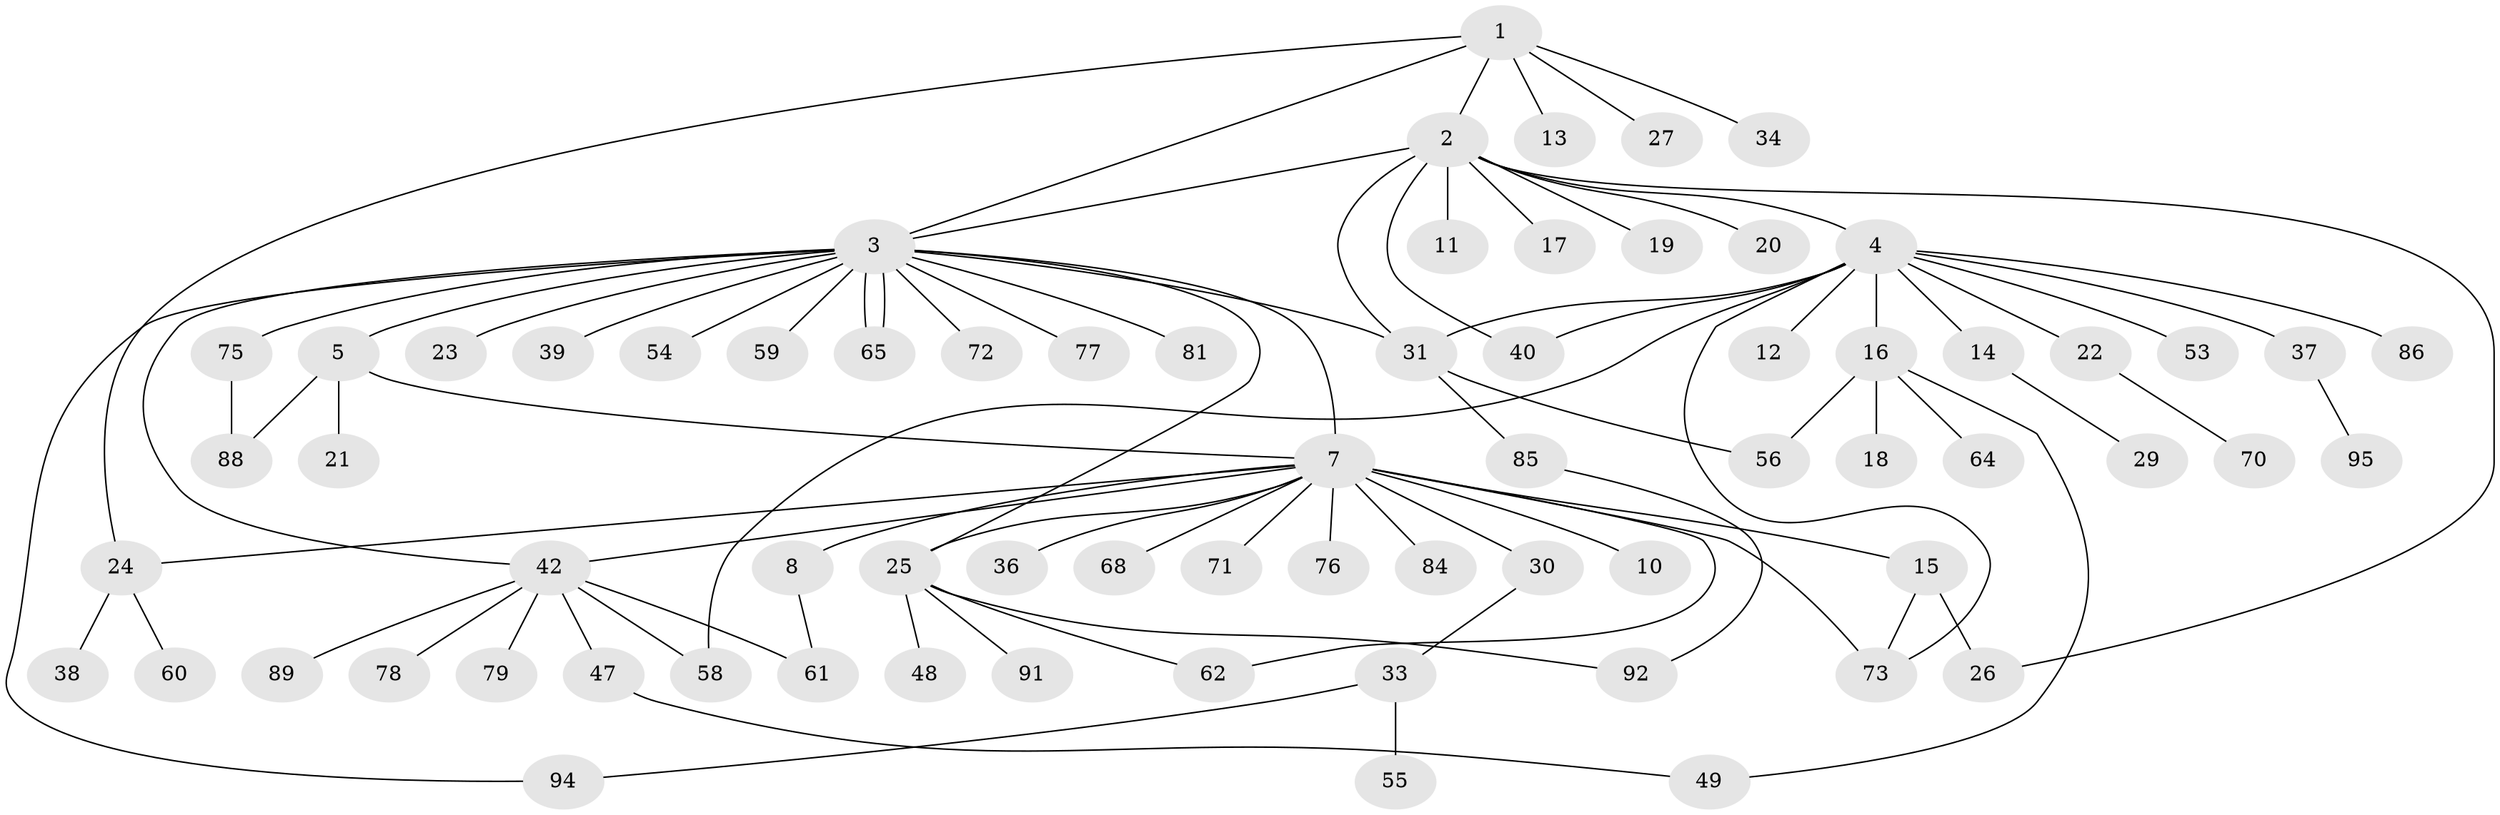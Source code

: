 // original degree distribution, {7: 0.02, 11: 0.01, 17: 0.02, 6: 0.02, 4: 0.04, 3: 0.09, 2: 0.29, 8: 0.01, 1: 0.48, 5: 0.02}
// Generated by graph-tools (version 1.1) at 2025/11/02/21/25 10:11:09]
// undirected, 70 vertices, 89 edges
graph export_dot {
graph [start="1"]
  node [color=gray90,style=filled];
  1 [super="+93"];
  2 [super="+41"];
  3 [super="+6"];
  4 [super="+9"];
  5 [super="+50"];
  7 [super="+74"];
  8 [super="+51"];
  10;
  11;
  12 [super="+46"];
  13;
  14;
  15 [super="+28"];
  16 [super="+32"];
  17 [super="+35"];
  18;
  19;
  20;
  21 [super="+43"];
  22 [super="+44"];
  23;
  24 [super="+57"];
  25 [super="+66"];
  26;
  27;
  29 [super="+99"];
  30;
  31 [super="+45"];
  33;
  34;
  36 [super="+82"];
  37;
  38;
  39;
  40 [super="+80"];
  42 [super="+63"];
  47 [super="+52"];
  48;
  49;
  53;
  54;
  55 [super="+96"];
  56 [super="+69"];
  58 [super="+90"];
  59;
  60;
  61 [super="+67"];
  62 [super="+83"];
  64;
  65;
  68;
  70;
  71;
  72;
  73 [super="+100"];
  75 [super="+87"];
  76;
  77 [super="+98"];
  78;
  79;
  81;
  84;
  85 [super="+97"];
  86;
  88;
  89;
  91;
  92;
  94;
  95;
  1 -- 2;
  1 -- 3;
  1 -- 13;
  1 -- 24;
  1 -- 27;
  1 -- 34;
  2 -- 3;
  2 -- 4;
  2 -- 11;
  2 -- 17;
  2 -- 19;
  2 -- 20;
  2 -- 26;
  2 -- 40;
  2 -- 31;
  3 -- 5;
  3 -- 7;
  3 -- 23;
  3 -- 25;
  3 -- 31;
  3 -- 39;
  3 -- 42;
  3 -- 54;
  3 -- 59;
  3 -- 65;
  3 -- 65;
  3 -- 75;
  3 -- 81;
  3 -- 94;
  3 -- 72;
  3 -- 77;
  4 -- 16;
  4 -- 22;
  4 -- 58;
  4 -- 86;
  4 -- 37;
  4 -- 40;
  4 -- 12;
  4 -- 14;
  4 -- 53;
  4 -- 31;
  4 -- 73;
  5 -- 7;
  5 -- 21;
  5 -- 88;
  7 -- 8;
  7 -- 10;
  7 -- 15;
  7 -- 24;
  7 -- 25;
  7 -- 30;
  7 -- 36;
  7 -- 42;
  7 -- 68;
  7 -- 71;
  7 -- 76;
  7 -- 84;
  7 -- 62;
  7 -- 73;
  8 -- 61;
  14 -- 29;
  15 -- 26;
  15 -- 73;
  16 -- 18;
  16 -- 56;
  16 -- 64;
  16 -- 49;
  22 -- 70;
  24 -- 38;
  24 -- 60;
  25 -- 48;
  25 -- 62;
  25 -- 91;
  25 -- 92;
  30 -- 33;
  31 -- 85;
  31 -- 56;
  33 -- 55;
  33 -- 94;
  37 -- 95;
  42 -- 47;
  42 -- 79;
  42 -- 89;
  42 -- 61;
  42 -- 78;
  42 -- 58;
  47 -- 49;
  75 -- 88;
  85 -- 92;
}
